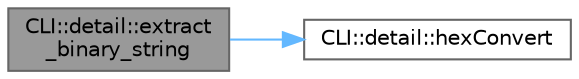 digraph "CLI::detail::extract_binary_string"
{
 // LATEX_PDF_SIZE
  bgcolor="transparent";
  edge [fontname=Helvetica,fontsize=10,labelfontname=Helvetica,labelfontsize=10];
  node [fontname=Helvetica,fontsize=10,shape=box,height=0.2,width=0.4];
  rankdir="LR";
  Node1 [id="Node000001",label="CLI::detail::extract\l_binary_string",height=0.2,width=0.4,color="gray40", fillcolor="grey60", style="filled", fontcolor="black",tooltip="extract an escaped binary_string"];
  Node1 -> Node2 [id="edge1_Node000001_Node000002",color="steelblue1",style="solid",tooltip=" "];
  Node2 [id="Node000002",label="CLI::detail::hexConvert",height=0.2,width=0.4,color="grey40", fillcolor="white", style="filled",URL="$namespace_c_l_i_1_1detail.html#ae32e05dbdb9d3ac082ce5f2e27df4558",tooltip=" "];
}
